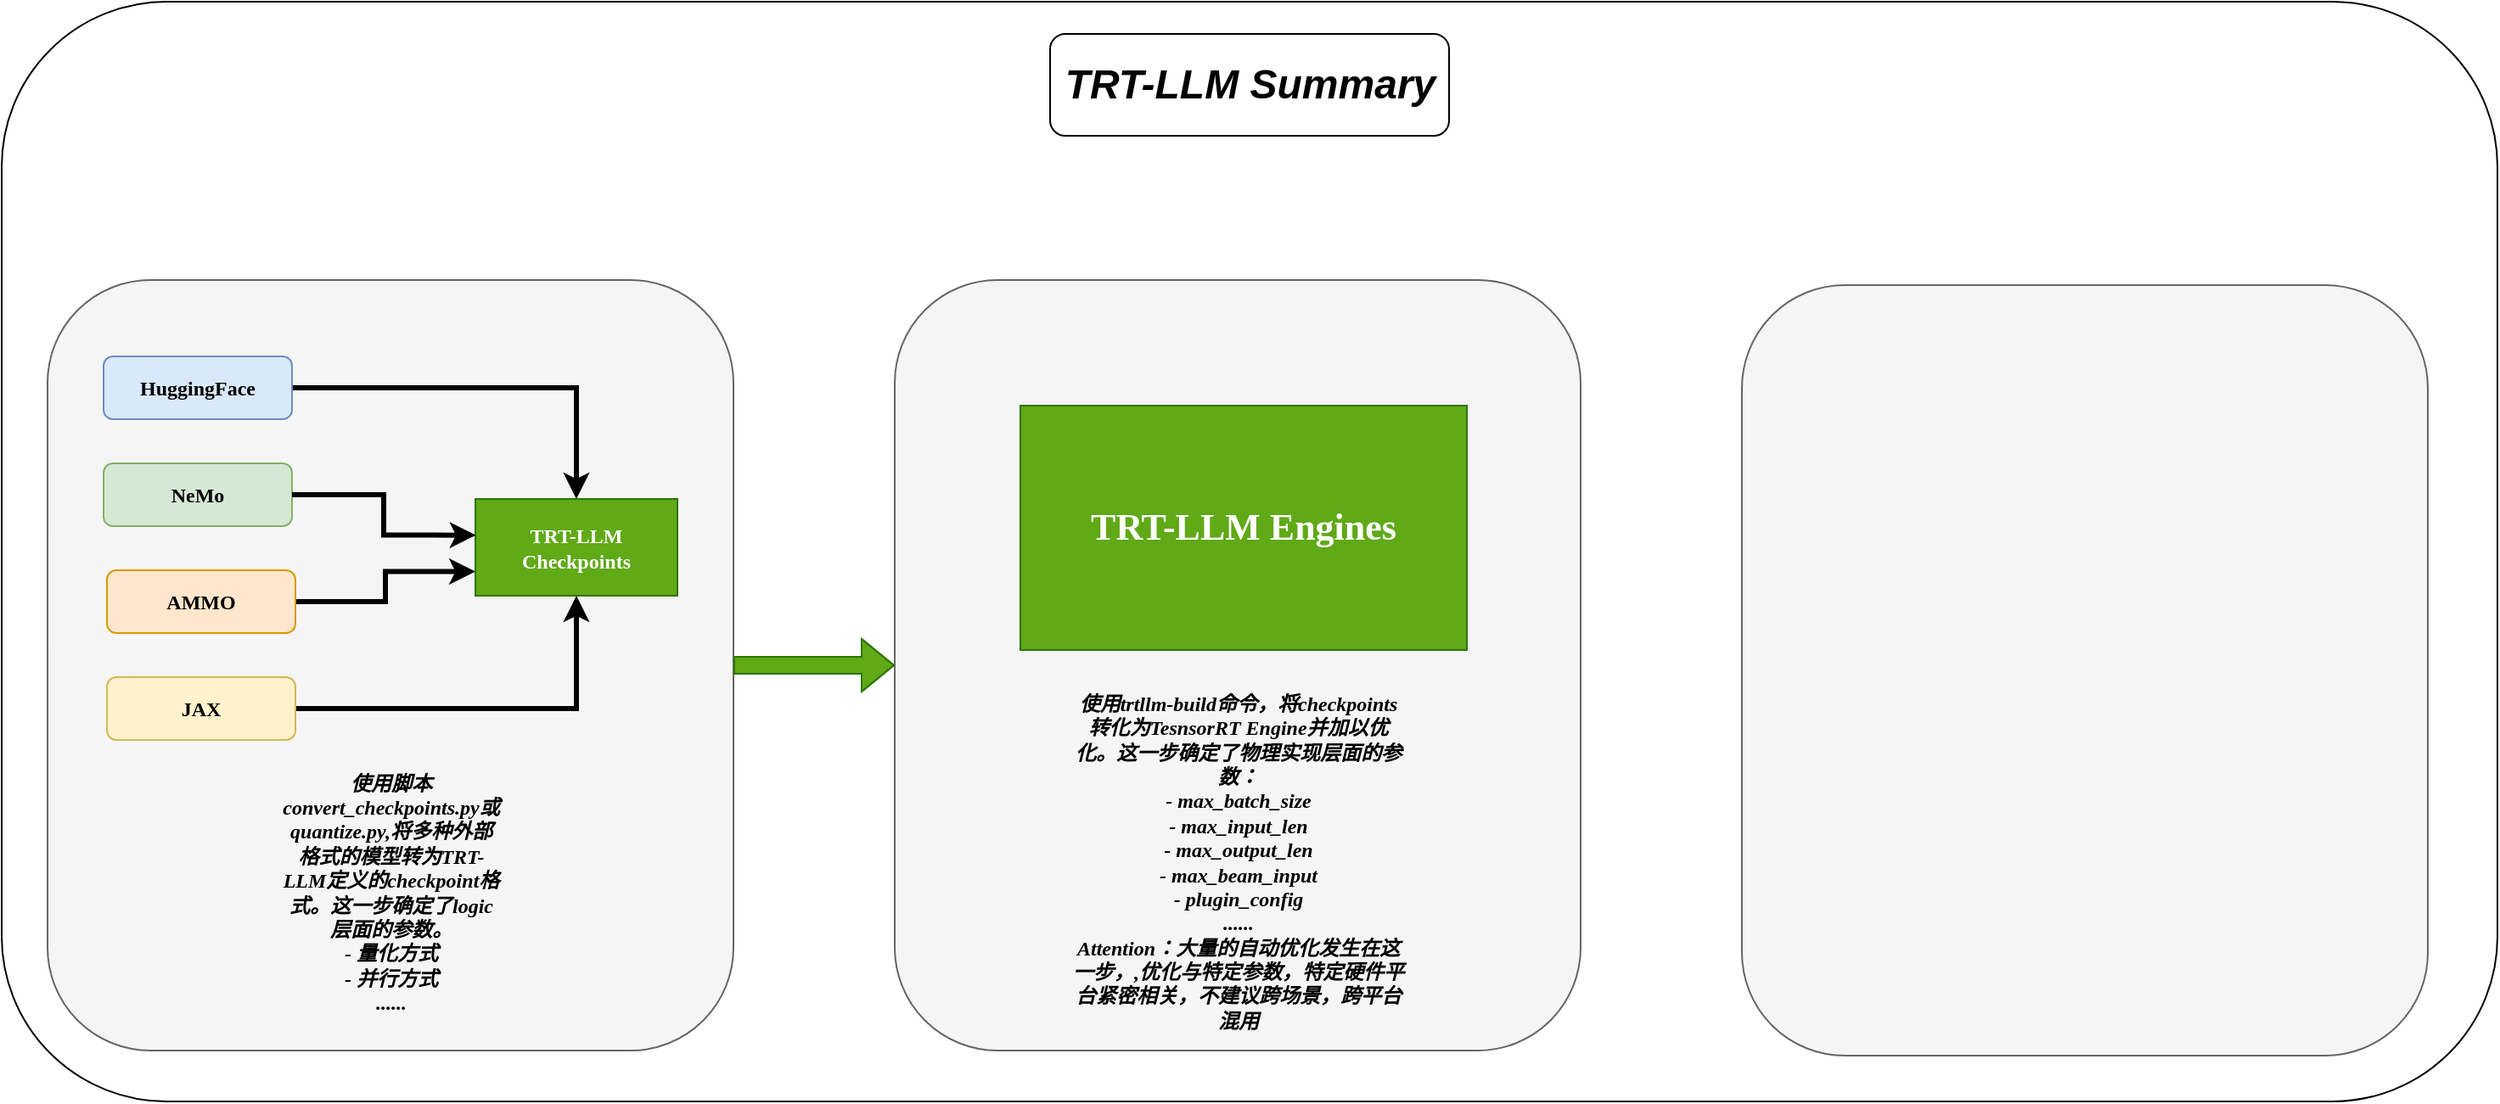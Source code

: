 <mxfile version="24.7.16">
  <diagram name="Page-1" id="Dnxth_gKGoHQhTlkixaQ">
    <mxGraphModel dx="1572" dy="1314" grid="0" gridSize="10" guides="1" tooltips="0" connect="1" arrows="0" fold="1" page="0" pageScale="1" pageWidth="850" pageHeight="1100" math="0" shadow="0">
      <root>
        <mxCell id="0" />
        <mxCell id="1" parent="0" />
        <mxCell id="gxb3YtXBHtRbfXQBGh1x-18" value="" style="rounded=1;whiteSpace=wrap;html=1;" vertex="1" parent="1">
          <mxGeometry x="36" y="-79" width="1470" height="648" as="geometry" />
        </mxCell>
        <mxCell id="gxb3YtXBHtRbfXQBGh1x-2" value="" style="rounded=1;whiteSpace=wrap;html=1;fillColor=#f5f5f5;fontColor=#333333;strokeColor=#666666;" vertex="1" parent="1">
          <mxGeometry x="63" y="85" width="404" height="454" as="geometry" />
        </mxCell>
        <mxCell id="gxb3YtXBHtRbfXQBGh1x-8" style="edgeStyle=orthogonalEdgeStyle;rounded=0;orthogonalLoop=1;jettySize=auto;html=1;exitX=1;exitY=0.5;exitDx=0;exitDy=0;entryX=0.5;entryY=0;entryDx=0;entryDy=0;strokeWidth=3;" edge="1" parent="1" source="gxb3YtXBHtRbfXQBGh1x-3" target="gxb3YtXBHtRbfXQBGh1x-7">
          <mxGeometry relative="1" as="geometry" />
        </mxCell>
        <mxCell id="gxb3YtXBHtRbfXQBGh1x-3" value="&lt;font face=&quot;Georgia&quot;&gt;&lt;b&gt;HuggingFace&lt;/b&gt;&lt;/font&gt;" style="rounded=1;whiteSpace=wrap;html=1;fillColor=#dae8fc;strokeColor=#6c8ebf;" vertex="1" parent="1">
          <mxGeometry x="96" y="130" width="111" height="37" as="geometry" />
        </mxCell>
        <mxCell id="gxb3YtXBHtRbfXQBGh1x-4" value="&lt;font face=&quot;Georgia&quot;&gt;&lt;b&gt;NeMo&lt;/b&gt;&lt;/font&gt;" style="rounded=1;whiteSpace=wrap;html=1;fillColor=#d5e8d4;strokeColor=#82b366;" vertex="1" parent="1">
          <mxGeometry x="96" y="193" width="111" height="37" as="geometry" />
        </mxCell>
        <mxCell id="gxb3YtXBHtRbfXQBGh1x-13" style="edgeStyle=orthogonalEdgeStyle;rounded=0;orthogonalLoop=1;jettySize=auto;html=1;exitX=1;exitY=0.5;exitDx=0;exitDy=0;entryX=0;entryY=0.75;entryDx=0;entryDy=0;strokeWidth=3;" edge="1" parent="1" source="gxb3YtXBHtRbfXQBGh1x-5" target="gxb3YtXBHtRbfXQBGh1x-7">
          <mxGeometry relative="1" as="geometry" />
        </mxCell>
        <mxCell id="gxb3YtXBHtRbfXQBGh1x-5" value="&lt;font face=&quot;Georgia&quot;&gt;&lt;b&gt;AMMO&lt;/b&gt;&lt;/font&gt;" style="rounded=1;whiteSpace=wrap;html=1;fillColor=#ffe6cc;strokeColor=#d79b00;" vertex="1" parent="1">
          <mxGeometry x="98" y="256" width="111" height="37" as="geometry" />
        </mxCell>
        <mxCell id="gxb3YtXBHtRbfXQBGh1x-12" style="edgeStyle=orthogonalEdgeStyle;rounded=0;orthogonalLoop=1;jettySize=auto;html=1;exitX=1;exitY=0.5;exitDx=0;exitDy=0;entryX=0.5;entryY=1;entryDx=0;entryDy=0;strokeWidth=3;" edge="1" parent="1" source="gxb3YtXBHtRbfXQBGh1x-6" target="gxb3YtXBHtRbfXQBGh1x-7">
          <mxGeometry relative="1" as="geometry" />
        </mxCell>
        <mxCell id="gxb3YtXBHtRbfXQBGh1x-6" value="&lt;font face=&quot;Georgia&quot;&gt;&lt;b&gt;JAX&lt;/b&gt;&lt;/font&gt;" style="rounded=1;whiteSpace=wrap;html=1;fillColor=#fff2cc;strokeColor=#d6b656;" vertex="1" parent="1">
          <mxGeometry x="98" y="319" width="111" height="37" as="geometry" />
        </mxCell>
        <mxCell id="gxb3YtXBHtRbfXQBGh1x-7" value="&lt;font face=&quot;Georgia&quot;&gt;&lt;b&gt;TRT-LLM Checkpoints&lt;/b&gt;&lt;/font&gt;" style="rounded=0;whiteSpace=wrap;html=1;fillColor=#60a917;fontColor=#ffffff;strokeColor=#2D7600;" vertex="1" parent="1">
          <mxGeometry x="315" y="214" width="119" height="57" as="geometry" />
        </mxCell>
        <mxCell id="gxb3YtXBHtRbfXQBGh1x-15" style="edgeStyle=orthogonalEdgeStyle;rounded=0;orthogonalLoop=1;jettySize=auto;html=1;exitX=1;exitY=0.5;exitDx=0;exitDy=0;entryX=0.003;entryY=0.374;entryDx=0;entryDy=0;entryPerimeter=0;strokeWidth=3;" edge="1" parent="1" source="gxb3YtXBHtRbfXQBGh1x-4" target="gxb3YtXBHtRbfXQBGh1x-7">
          <mxGeometry relative="1" as="geometry" />
        </mxCell>
        <mxCell id="gxb3YtXBHtRbfXQBGh1x-17" value="&lt;font face=&quot;Georgia&quot;&gt;&lt;b&gt;&lt;i&gt;使用脚本convert_checkpoints.py或quantize.py,将多种外部格式的模型转为TRT-LLM定义的checkpoint格式。这一步确定了logic层面的参数。&lt;/i&gt;&lt;/b&gt;&lt;/font&gt;&lt;div&gt;&lt;font face=&quot;H1mTjM_NjgeySvcvMKn4&quot;&gt;&lt;b&gt;&lt;i&gt;- 量化方式&lt;/i&gt;&lt;/b&gt;&lt;/font&gt;&lt;/div&gt;&lt;div&gt;&lt;font face=&quot;H1mTjM_NjgeySvcvMKn4&quot;&gt;&lt;b&gt;&lt;i&gt;- 并行方式&lt;/i&gt;&lt;/b&gt;&lt;/font&gt;&lt;/div&gt;&lt;div&gt;&lt;font face=&quot;H1mTjM_NjgeySvcvMKn4&quot;&gt;&lt;b&gt;&lt;i&gt;......&lt;/i&gt;&lt;/b&gt;&lt;/font&gt;&lt;/div&gt;" style="text;html=1;align=center;verticalAlign=middle;whiteSpace=wrap;rounded=0;" vertex="1" parent="1">
          <mxGeometry x="199.5" y="431" width="131" height="30" as="geometry" />
        </mxCell>
        <mxCell id="gxb3YtXBHtRbfXQBGh1x-19" value="" style="rounded=1;whiteSpace=wrap;html=1;fillColor=#f5f5f5;fontColor=#333333;strokeColor=#666666;" vertex="1" parent="1">
          <mxGeometry x="562" y="85" width="404" height="454" as="geometry" />
        </mxCell>
        <mxCell id="gxb3YtXBHtRbfXQBGh1x-20" value="&lt;b&gt;&lt;i&gt;&lt;font face=&quot;Georgia&quot;&gt;使用trtllm-build命令，将checkpoints转化为TesnsorRT Engine并加以优化。这一步确定了物理实现层面的参数：&lt;/font&gt;&lt;/i&gt;&lt;/b&gt;&lt;div&gt;&lt;b&gt;&lt;i&gt;&lt;font face=&quot;Georgia&quot;&gt;- max_batch_size&lt;/font&gt;&lt;/i&gt;&lt;/b&gt;&lt;/div&gt;&lt;div&gt;&lt;b&gt;&lt;i&gt;&lt;font face=&quot;Georgia&quot;&gt;- max_input_len&lt;/font&gt;&lt;/i&gt;&lt;/b&gt;&lt;/div&gt;&lt;div&gt;&lt;b&gt;&lt;i&gt;&lt;font face=&quot;Georgia&quot;&gt;- max_output_len&lt;/font&gt;&lt;/i&gt;&lt;/b&gt;&lt;/div&gt;&lt;div&gt;&lt;b&gt;&lt;i&gt;&lt;font face=&quot;Georgia&quot;&gt;- max_beam_input&lt;/font&gt;&lt;/i&gt;&lt;/b&gt;&lt;/div&gt;&lt;div&gt;&lt;b&gt;&lt;i&gt;&lt;font face=&quot;Georgia&quot;&gt;- plugin_config&lt;/font&gt;&lt;/i&gt;&lt;/b&gt;&lt;/div&gt;&lt;div&gt;&lt;font face=&quot;Georgia&quot;&gt;&lt;b&gt;&lt;i&gt;......&lt;/i&gt;&lt;/b&gt;&lt;/font&gt;&lt;/div&gt;&lt;div&gt;&lt;font face=&quot;Georgia&quot;&gt;&lt;b&gt;&lt;i&gt;Attention：大量的自动优化发生在这一步，,优化与特定参数，特定硬件平台紧密相关，不建议跨场景，跨平台混用&lt;/i&gt;&lt;/b&gt;&lt;/font&gt;&lt;/div&gt;" style="text;html=1;align=center;verticalAlign=middle;whiteSpace=wrap;rounded=0;" vertex="1" parent="1">
          <mxGeometry x="663.5" y="413" width="201" height="30" as="geometry" />
        </mxCell>
        <mxCell id="gxb3YtXBHtRbfXQBGh1x-21" value="&lt;font size=&quot;1&quot; face=&quot;Georgia&quot;&gt;&lt;b style=&quot;font-size: 22px;&quot;&gt;TRT-LLM Engines&lt;/b&gt;&lt;/font&gt;" style="rounded=0;whiteSpace=wrap;html=1;fillColor=#60a917;fontColor=#ffffff;strokeColor=#2D7600;" vertex="1" parent="1">
          <mxGeometry x="636" y="159" width="263" height="144" as="geometry" />
        </mxCell>
        <mxCell id="gxb3YtXBHtRbfXQBGh1x-23" value="" style="shape=flexArrow;endArrow=classic;html=1;rounded=0;entryX=0;entryY=0.5;entryDx=0;entryDy=0;exitX=1;exitY=0.5;exitDx=0;exitDy=0;fillColor=#60a917;strokeColor=#2D7600;" edge="1" parent="1" source="gxb3YtXBHtRbfXQBGh1x-2" target="gxb3YtXBHtRbfXQBGh1x-19">
          <mxGeometry width="50" height="50" relative="1" as="geometry">
            <mxPoint x="500" y="597" as="sourcePoint" />
            <mxPoint x="550" y="547" as="targetPoint" />
            <Array as="points">
              <mxPoint x="514" y="312" />
            </Array>
          </mxGeometry>
        </mxCell>
        <mxCell id="gxb3YtXBHtRbfXQBGh1x-24" value="" style="rounded=1;whiteSpace=wrap;html=1;fillColor=#f5f5f5;fontColor=#333333;strokeColor=#666666;" vertex="1" parent="1">
          <mxGeometry x="1061" y="88" width="404" height="454" as="geometry" />
        </mxCell>
        <mxCell id="gxb3YtXBHtRbfXQBGh1x-26" value="&lt;b&gt;&lt;i&gt;&lt;font style=&quot;font-size: 24px;&quot;&gt;TRT-LLM Summary&lt;/font&gt;&lt;/i&gt;&lt;/b&gt;" style="rounded=1;whiteSpace=wrap;html=1;" vertex="1" parent="1">
          <mxGeometry x="653.5" y="-60" width="235" height="60" as="geometry" />
        </mxCell>
      </root>
    </mxGraphModel>
  </diagram>
</mxfile>
